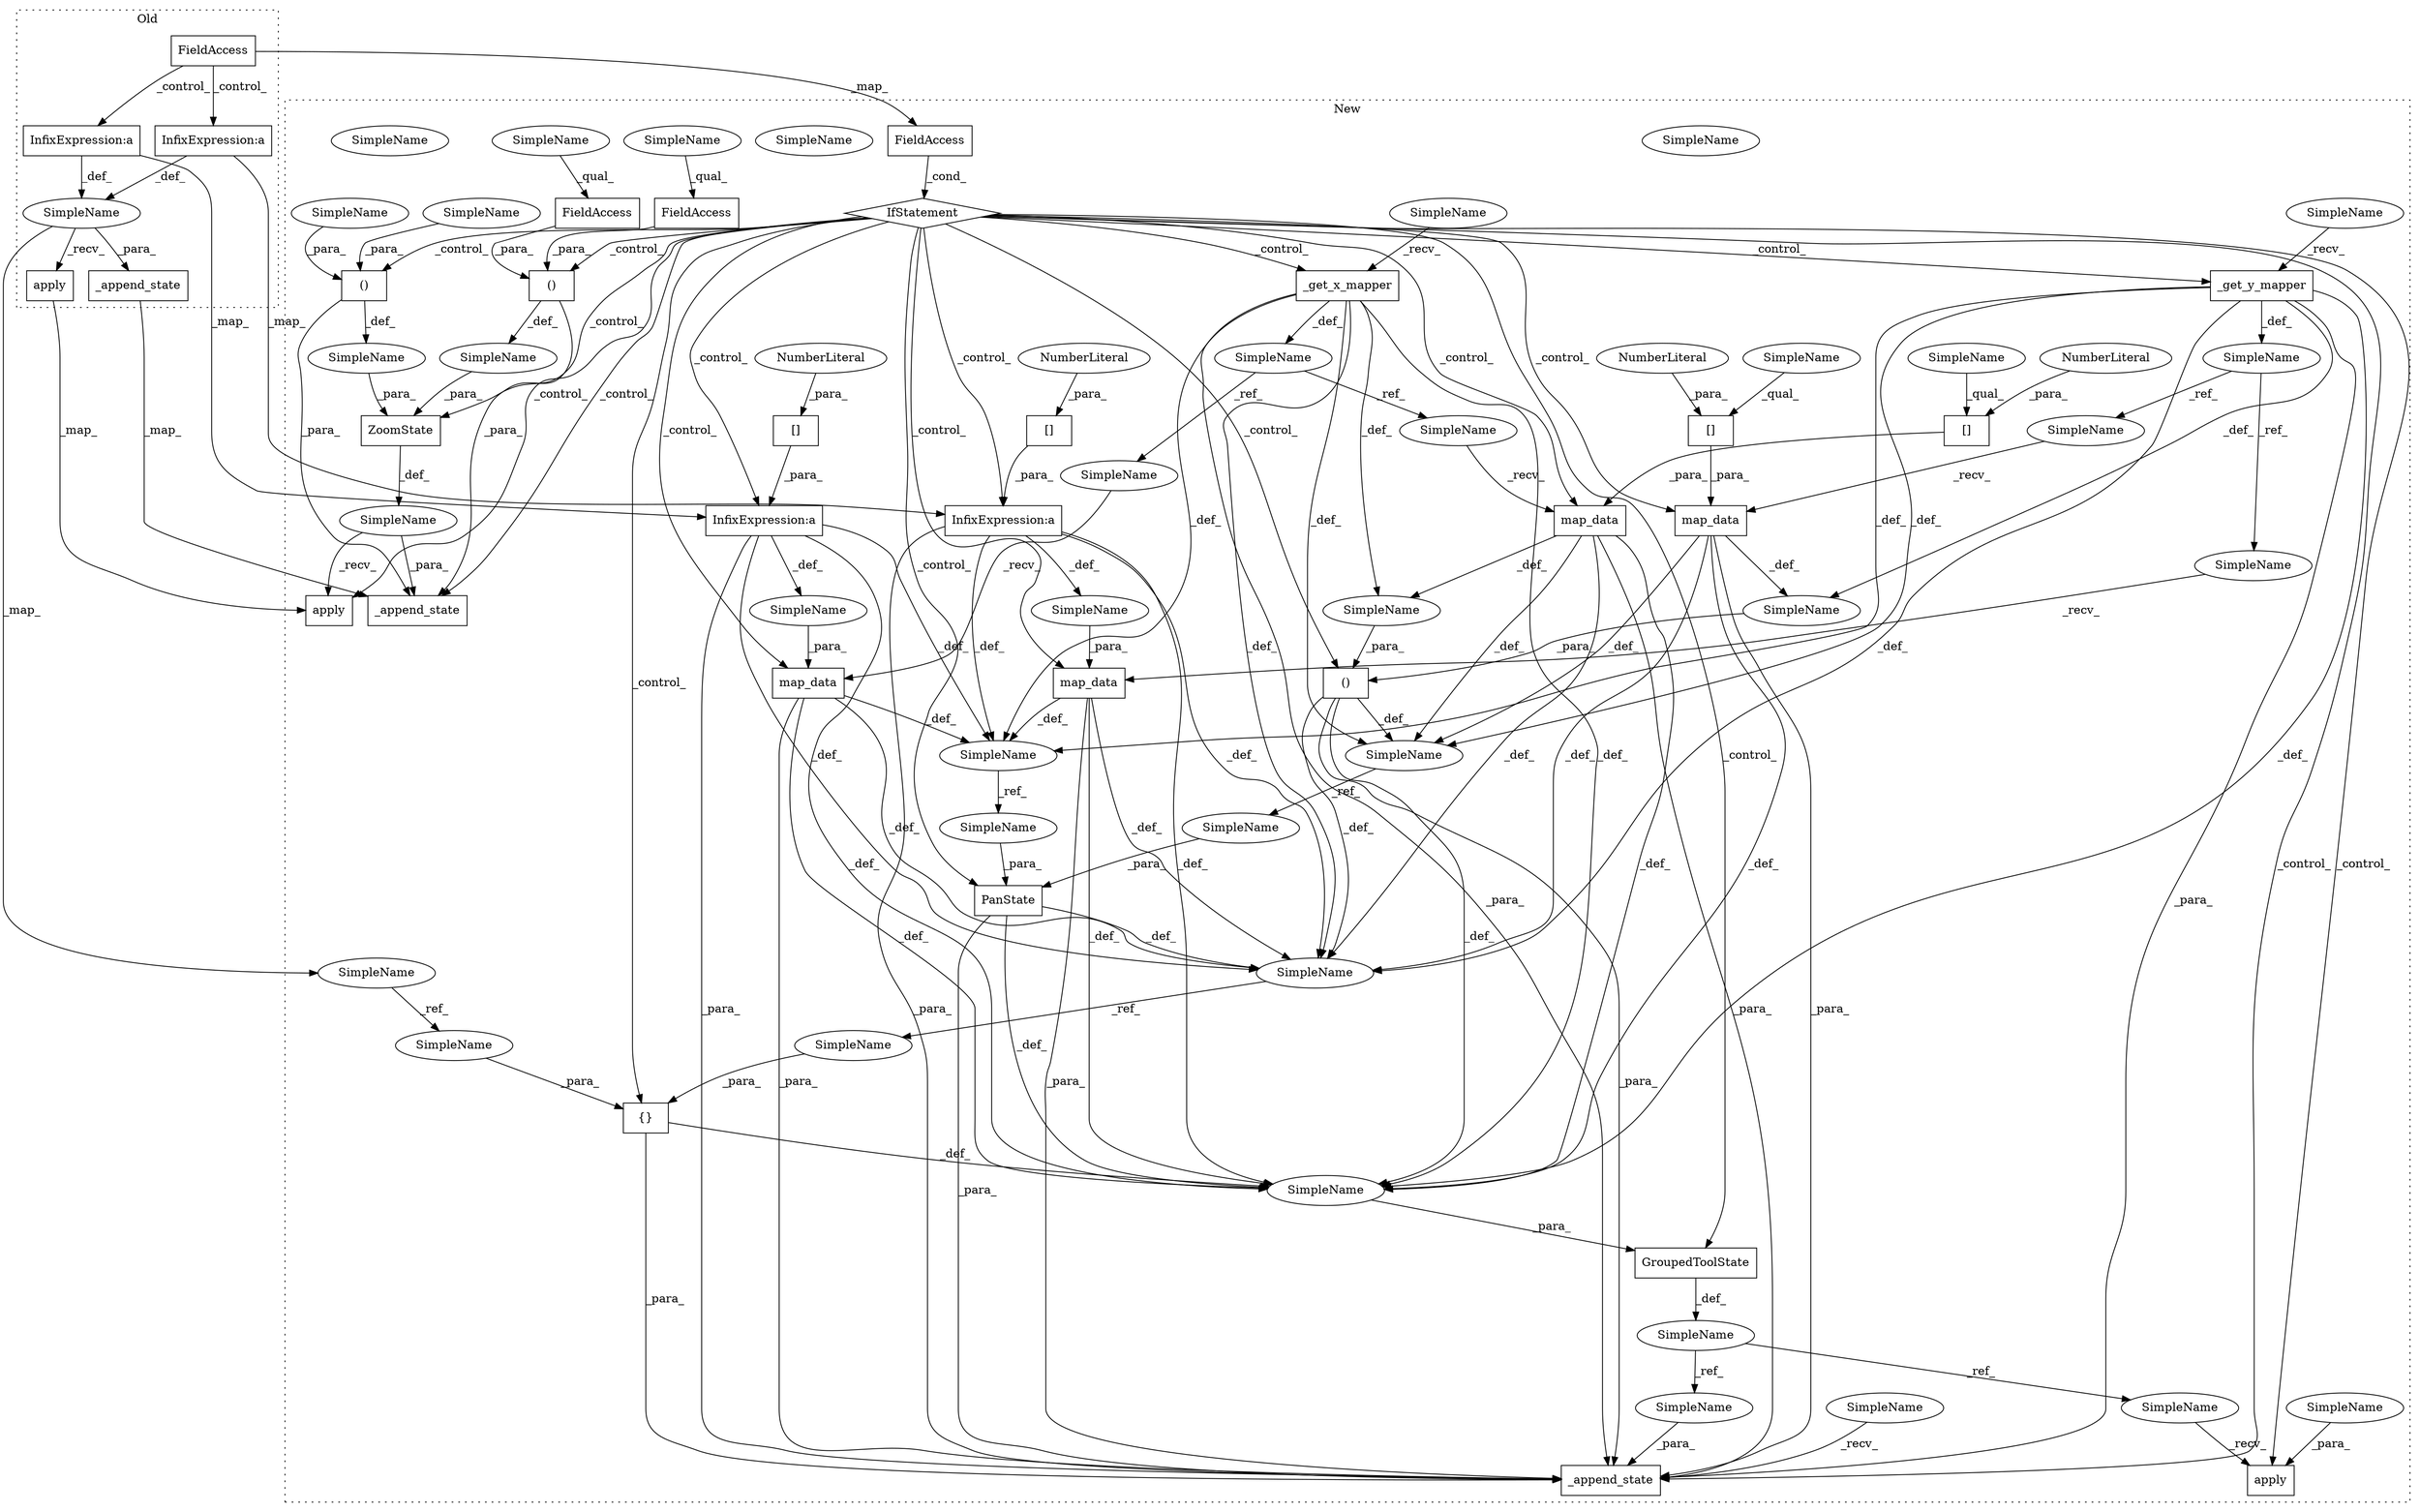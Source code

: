 digraph G {
subgraph cluster0 {
1 [label="apply" a="32" s="4977,4987" l="6,1" shape="box"];
4 [label="SimpleName" a="42" s="4822" l="10" shape="ellipse"];
22 [label="InfixExpression:a" a="27" s="4764" l="3" shape="box"];
28 [label="InfixExpression:a" a="27" s="4804" l="3" shape="box"];
34 [label="FieldAccess" a="22" s="4655" l="18" shape="box"];
36 [label="_append_state" a="32" s="4999,5023" l="14,1" shape="box"];
label = "Old";
style="dotted";
}
subgraph cluster1 {
2 [label="apply" a="32" s="7373,7383" l="6,1" shape="box"];
3 [label="SimpleName" a="42" s="7221" l="10" shape="ellipse"];
5 [label="SimpleName" a="42" s="6942" l="10" shape="ellipse"];
6 [label="()" a="106" s="7249" l="49" shape="box"];
7 [label="SimpleName" a="42" s="" l="" shape="ellipse"];
8 [label="ZoomState" a="32" s="7232,7352" l="17,2" shape="box"];
9 [label="()" a="106" s="7307" l="45" shape="box"];
10 [label="{}" a="4" s="7116,7137" l="1,1" shape="box"];
11 [label="()" a="106" s="6707" l="67" shape="box"];
12 [label="PanState" a="32" s="6915,6933" l="9,1" shape="box"];
13 [label="apply" a="32" s="7154,7164" l="6,1" shape="box"];
14 [label="_get_y_mapper" a="32" s="6672" l="15" shape="box"];
15 [label="SimpleName" a="42" s="6661" l="5" shape="ellipse"];
16 [label="map_data" a="32" s="6753,6773" l="9,1" shape="box"];
17 [label="[]" a="2" s="6762,6772" l="9,1" shape="box"];
18 [label="NumberLiteral" a="34" s="6771" l="1" shape="ellipse"];
19 [label="[]" a="2" s="6722,6732" l="9,1" shape="box"];
20 [label="NumberLiteral" a="34" s="6731" l="1" shape="ellipse"];
21 [label="InfixExpression:a" a="27" s="6834" l="3" shape="box"];
23 [label="[]" a="2" s="6810,6833" l="22,1" shape="box"];
24 [label="NumberLiteral" a="34" s="6832" l="1" shape="ellipse"];
25 [label="SimpleName" a="42" s="" l="" shape="ellipse"];
26 [label="map_data" a="32" s="6801,6838" l="9,1" shape="box"];
27 [label="InfixExpression:a" a="27" s="6891" l="3" shape="box"];
29 [label="[]" a="2" s="6867,6890" l="22,1" shape="box"];
30 [label="NumberLiteral" a="34" s="6889" l="1" shape="ellipse"];
31 [label="FieldAccess" a="22" s="7249" l="18" shape="box"];
32 [label="SimpleName" a="42" s="7249" l="4" shape="ellipse"];
33 [label="FieldAccess" a="22" s="6569" l="18" shape="box"];
35 [label="_append_state" a="32" s="7397,7421" l="14,1" shape="box"];
37 [label="_get_x_mapper" a="32" s="6638" l="15" shape="box"];
38 [label="map_data" a="32" s="6858,6895" l="9,1" shape="box"];
39 [label="IfStatement" a="25" s="6565,6587" l="4,2" shape="diamond"];
40 [label="map_data" a="32" s="6713,6733" l="9,1" shape="box"];
41 [label="SimpleName" a="42" s="6695" l="4" shape="ellipse"];
42 [label="SimpleName" a="42" s="" l="" shape="ellipse"];
43 [label="SimpleName" a="42" s="6783" l="4" shape="ellipse"];
44 [label="SimpleName" a="42" s="6627" l="5" shape="ellipse"];
45 [label="SimpleName" a="42" s="6905" l="9" shape="ellipse"];
46 [label="SimpleName" a="42" s="" l="" shape="ellipse"];
47 [label="SimpleName" a="42" s="" l="" shape="ellipse"];
48 [label="SimpleName" a="42" s="7083" l="6" shape="ellipse"];
49 [label="SimpleName" a="42" s="" l="" shape="ellipse"];
50 [label="SimpleName" a="42" s="" l="" shape="ellipse"];
51 [label="GroupedToolState" a="32" s="7090,7138" l="17,1" shape="box"];
52 [label="_append_state" a="32" s="7178,7198" l="14,1" shape="box"];
53 [label="FieldAccess" a="22" s="7280" l="18" shape="box"];
54 [label="SimpleName" a="42" s="7117" l="9" shape="ellipse"];
55 [label="SimpleName" a="42" s="6852" l="5" shape="ellipse"];
56 [label="SimpleName" a="42" s="6747" l="5" shape="ellipse"];
57 [label="SimpleName" a="42" s="6795" l="5" shape="ellipse"];
58 [label="SimpleName" a="42" s="6707" l="5" shape="ellipse"];
59 [label="SimpleName" a="42" s="7336" l="16" shape="ellipse"];
60 [label="SimpleName" a="42" s="7127" l="10" shape="ellipse"];
61 [label="SimpleName" a="42" s="7173" l="4" shape="ellipse"];
62 [label="SimpleName" a="42" s="7160" l="4" shape="ellipse"];
63 [label="SimpleName" a="42" s="7280" l="4" shape="ellipse"];
64 [label="SimpleName" a="42" s="7249" l="4" shape="ellipse"];
65 [label="SimpleName" a="42" s="6633" l="4" shape="ellipse"];
66 [label="SimpleName" a="42" s="6667" l="4" shape="ellipse"];
67 [label="SimpleName" a="42" s="6929" l="4" shape="ellipse"];
68 [label="SimpleName" a="42" s="7307" l="16" shape="ellipse"];
69 [label="SimpleName" a="42" s="7192" l="6" shape="ellipse"];
70 [label="SimpleName" a="42" s="7147" l="6" shape="ellipse"];
71 [label="SimpleName" a="42" s="7336" l="16" shape="ellipse"];
72 [label="SimpleName" a="42" s="6924" l="4" shape="ellipse"];
73 [label="SimpleName" a="42" s="7307" l="16" shape="ellipse"];
74 [label="SimpleName" a="42" s="6762" l="8" shape="ellipse"];
75 [label="SimpleName" a="42" s="6722" l="8" shape="ellipse"];
label = "New";
style="dotted";
}
1 -> 2 [label="_map_"];
3 -> 2 [label="_recv_"];
3 -> 35 [label="_para_"];
4 -> 5 [label="_map_"];
4 -> 36 [label="_para_"];
4 -> 1 [label="_recv_"];
5 -> 60 [label="_ref_"];
6 -> 7 [label="_def_"];
6 -> 35 [label="_para_"];
7 -> 8 [label="_para_"];
8 -> 3 [label="_def_"];
9 -> 35 [label="_para_"];
9 -> 49 [label="_def_"];
10 -> 52 [label="_para_"];
10 -> 50 [label="_def_"];
11 -> 52 [label="_para_"];
11 -> 41 [label="_def_"];
11 -> 45 [label="_def_"];
11 -> 50 [label="_def_"];
12 -> 45 [label="_def_"];
12 -> 50 [label="_def_"];
12 -> 52 [label="_para_"];
14 -> 15 [label="_def_"];
14 -> 41 [label="_def_"];
14 -> 47 [label="_def_"];
14 -> 43 [label="_def_"];
14 -> 45 [label="_def_"];
14 -> 52 [label="_para_"];
14 -> 50 [label="_def_"];
15 -> 56 [label="_ref_"];
15 -> 55 [label="_ref_"];
16 -> 41 [label="_def_"];
16 -> 47 [label="_def_"];
16 -> 50 [label="_def_"];
16 -> 45 [label="_def_"];
16 -> 52 [label="_para_"];
17 -> 16 [label="_para_"];
18 -> 17 [label="_para_"];
19 -> 40 [label="_para_"];
20 -> 19 [label="_para_"];
21 -> 52 [label="_para_"];
21 -> 25 [label="_def_"];
21 -> 43 [label="_def_"];
21 -> 45 [label="_def_"];
21 -> 50 [label="_def_"];
22 -> 21 [label="_map_"];
22 -> 4 [label="_def_"];
23 -> 21 [label="_para_"];
24 -> 23 [label="_para_"];
25 -> 26 [label="_para_"];
26 -> 50 [label="_def_"];
26 -> 45 [label="_def_"];
26 -> 52 [label="_para_"];
26 -> 43 [label="_def_"];
27 -> 46 [label="_def_"];
27 -> 52 [label="_para_"];
27 -> 45 [label="_def_"];
27 -> 50 [label="_def_"];
27 -> 43 [label="_def_"];
28 -> 4 [label="_def_"];
28 -> 27 [label="_map_"];
29 -> 27 [label="_para_"];
30 -> 29 [label="_para_"];
31 -> 6 [label="_para_"];
33 -> 39 [label="_cond_"];
34 -> 33 [label="_map_"];
34 -> 28 [label="_control_"];
34 -> 22 [label="_control_"];
36 -> 35 [label="_map_"];
37 -> 44 [label="_def_"];
37 -> 41 [label="_def_"];
37 -> 50 [label="_def_"];
37 -> 52 [label="_para_"];
37 -> 43 [label="_def_"];
37 -> 45 [label="_def_"];
37 -> 42 [label="_def_"];
38 -> 43 [label="_def_"];
38 -> 52 [label="_para_"];
38 -> 50 [label="_def_"];
38 -> 45 [label="_def_"];
39 -> 37 [label="_control_"];
39 -> 40 [label="_control_"];
39 -> 2 [label="_control_"];
39 -> 35 [label="_control_"];
39 -> 6 [label="_control_"];
39 -> 10 [label="_control_"];
39 -> 21 [label="_control_"];
39 -> 9 [label="_control_"];
39 -> 14 [label="_control_"];
39 -> 12 [label="_control_"];
39 -> 51 [label="_control_"];
39 -> 52 [label="_control_"];
39 -> 13 [label="_control_"];
39 -> 11 [label="_control_"];
39 -> 38 [label="_control_"];
39 -> 8 [label="_control_"];
39 -> 16 [label="_control_"];
39 -> 26 [label="_control_"];
39 -> 27 [label="_control_"];
40 -> 42 [label="_def_"];
40 -> 45 [label="_def_"];
40 -> 41 [label="_def_"];
40 -> 50 [label="_def_"];
40 -> 52 [label="_para_"];
41 -> 67 [label="_ref_"];
42 -> 11 [label="_para_"];
43 -> 72 [label="_ref_"];
44 -> 57 [label="_ref_"];
44 -> 58 [label="_ref_"];
45 -> 54 [label="_ref_"];
46 -> 38 [label="_para_"];
47 -> 11 [label="_para_"];
48 -> 69 [label="_ref_"];
48 -> 70 [label="_ref_"];
49 -> 8 [label="_para_"];
50 -> 51 [label="_para_"];
51 -> 48 [label="_def_"];
53 -> 6 [label="_para_"];
54 -> 10 [label="_para_"];
55 -> 38 [label="_recv_"];
56 -> 16 [label="_recv_"];
57 -> 26 [label="_recv_"];
58 -> 40 [label="_recv_"];
60 -> 10 [label="_para_"];
61 -> 52 [label="_recv_"];
62 -> 13 [label="_para_"];
63 -> 53 [label="_qual_"];
64 -> 31 [label="_qual_"];
65 -> 37 [label="_recv_"];
66 -> 14 [label="_recv_"];
67 -> 12 [label="_para_"];
69 -> 52 [label="_para_"];
70 -> 13 [label="_recv_"];
71 -> 9 [label="_para_"];
72 -> 12 [label="_para_"];
73 -> 9 [label="_para_"];
74 -> 17 [label="_qual_"];
75 -> 19 [label="_qual_"];
}
